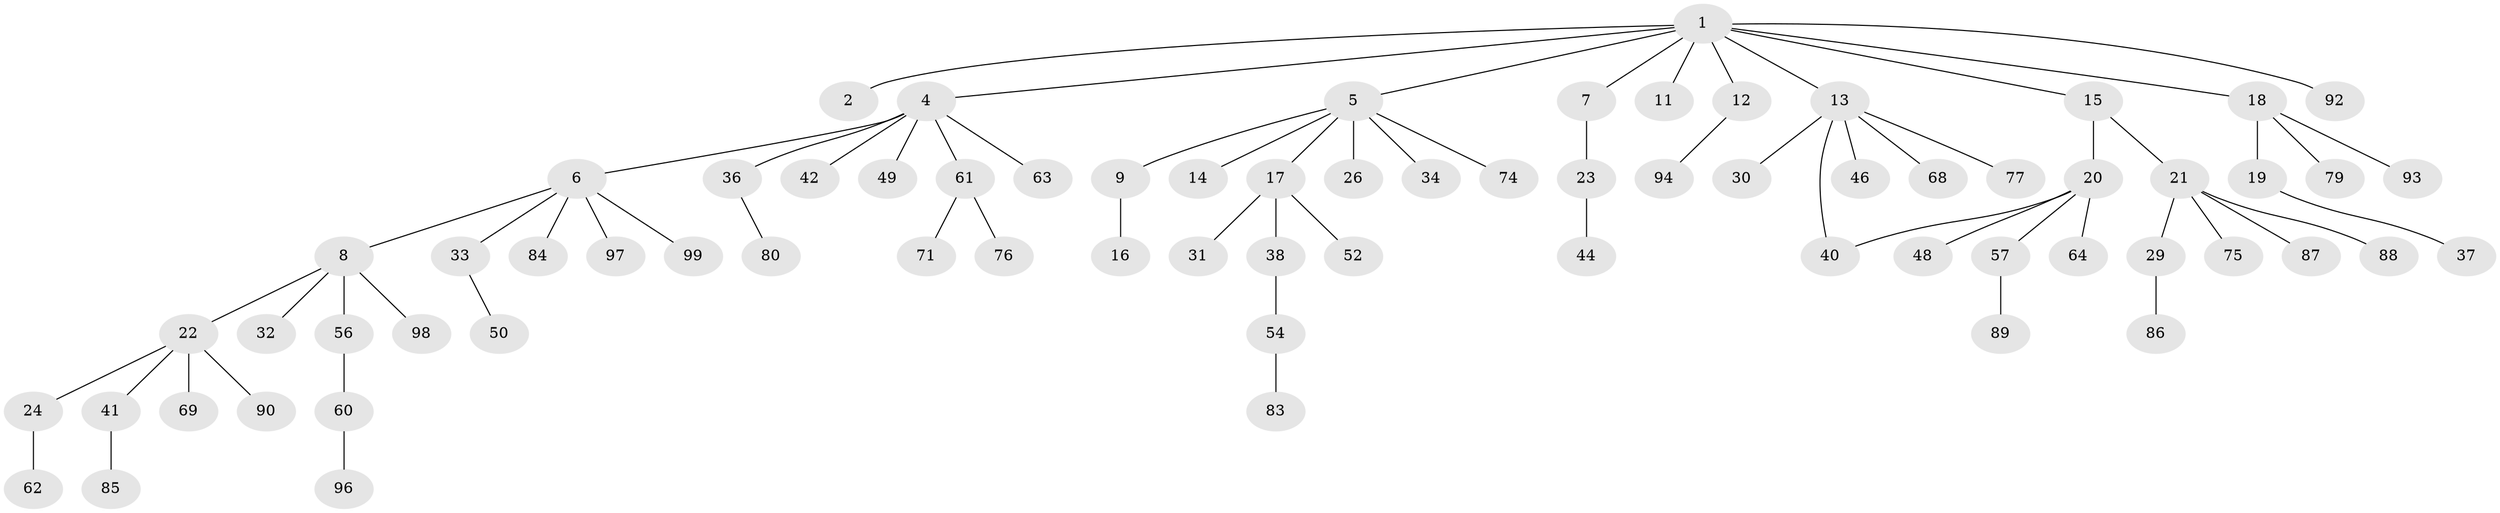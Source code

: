 // Generated by graph-tools (version 1.1) at 2025/51/02/27/25 19:51:37]
// undirected, 73 vertices, 73 edges
graph export_dot {
graph [start="1"]
  node [color=gray90,style=filled];
  1 [super="+3"];
  2;
  4 [super="+39"];
  5 [super="+72"];
  6 [super="+81"];
  7 [super="+43"];
  8 [super="+10"];
  9;
  11;
  12;
  13 [super="+27"];
  14;
  15 [super="+70"];
  16 [super="+45"];
  17 [super="+51"];
  18 [super="+55"];
  19;
  20 [super="+47"];
  21 [super="+25"];
  22 [super="+58"];
  23 [super="+28"];
  24 [super="+53"];
  26;
  29 [super="+35"];
  30;
  31 [super="+95"];
  32;
  33 [super="+66"];
  34;
  36;
  37 [super="+91"];
  38;
  40;
  41 [super="+59"];
  42;
  44;
  46;
  48;
  49;
  50;
  52;
  54 [super="+78"];
  56;
  57 [super="+65"];
  60 [super="+67"];
  61 [super="+73"];
  62;
  63;
  64;
  68;
  69;
  71 [super="+82"];
  74;
  75;
  76;
  77;
  79;
  80;
  83;
  84;
  85;
  86;
  87;
  88;
  89;
  90;
  92;
  93;
  94;
  96;
  97;
  98;
  99;
  1 -- 2;
  1 -- 4;
  1 -- 5;
  1 -- 15;
  1 -- 18;
  1 -- 92;
  1 -- 7;
  1 -- 11;
  1 -- 12;
  1 -- 13;
  4 -- 6;
  4 -- 36;
  4 -- 61;
  4 -- 49;
  4 -- 42;
  4 -- 63;
  5 -- 9;
  5 -- 14;
  5 -- 17;
  5 -- 26;
  5 -- 34;
  5 -- 74;
  6 -- 8;
  6 -- 33;
  6 -- 84;
  6 -- 99;
  6 -- 97;
  7 -- 23;
  8 -- 22;
  8 -- 32;
  8 -- 56;
  8 -- 98;
  9 -- 16;
  12 -- 94;
  13 -- 46;
  13 -- 68;
  13 -- 40;
  13 -- 77;
  13 -- 30;
  15 -- 20;
  15 -- 21;
  17 -- 31;
  17 -- 38;
  17 -- 52;
  18 -- 19;
  18 -- 93;
  18 -- 79;
  19 -- 37;
  20 -- 40;
  20 -- 48;
  20 -- 57;
  20 -- 64;
  21 -- 29;
  21 -- 88;
  21 -- 75;
  21 -- 87;
  22 -- 24;
  22 -- 41;
  22 -- 90;
  22 -- 69;
  23 -- 44;
  24 -- 62;
  29 -- 86;
  33 -- 50;
  36 -- 80;
  38 -- 54;
  41 -- 85;
  54 -- 83;
  56 -- 60;
  57 -- 89;
  60 -- 96;
  61 -- 71;
  61 -- 76;
}
